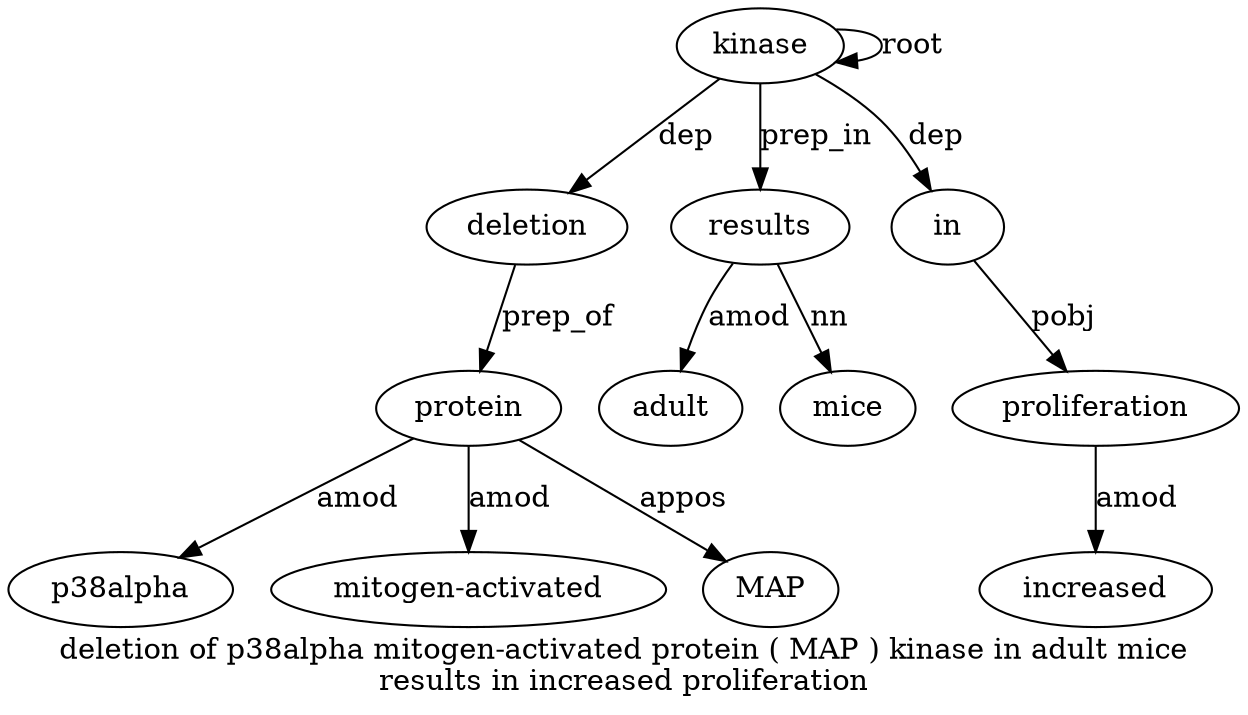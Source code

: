 digraph "deletion of p38alpha mitogen-activated protein ( MAP ) kinase in adult mice results in increased proliferation" {
label="deletion of p38alpha mitogen-activated protein ( MAP ) kinase in adult mice
results in increased proliferation";
kinase9 [style=filled, fillcolor=white, label=kinase];
deletion1 [style=filled, fillcolor=white, label=deletion];
kinase9 -> deletion1  [label=dep];
protein5 [style=filled, fillcolor=white, label=protein];
p38alpha [style=filled, fillcolor=white, label=p38alpha];
protein5 -> p38alpha  [label=amod];
"mitogen-activated4" [style=filled, fillcolor=white, label="mitogen-activated"];
protein5 -> "mitogen-activated4"  [label=amod];
deletion1 -> protein5  [label=prep_of];
MAP7 [style=filled, fillcolor=white, label=MAP];
protein5 -> MAP7  [label=appos];
kinase9 -> kinase9  [label=root];
results13 [style=filled, fillcolor=white, label=results];
adult11 [style=filled, fillcolor=white, label=adult];
results13 -> adult11  [label=amod];
mice12 [style=filled, fillcolor=white, label=mice];
results13 -> mice12  [label=nn];
kinase9 -> results13  [label=prep_in];
in14 [style=filled, fillcolor=white, label=in];
kinase9 -> in14  [label=dep];
proliferation16 [style=filled, fillcolor=white, label=proliferation];
increased15 [style=filled, fillcolor=white, label=increased];
proliferation16 -> increased15  [label=amod];
in14 -> proliferation16  [label=pobj];
}
